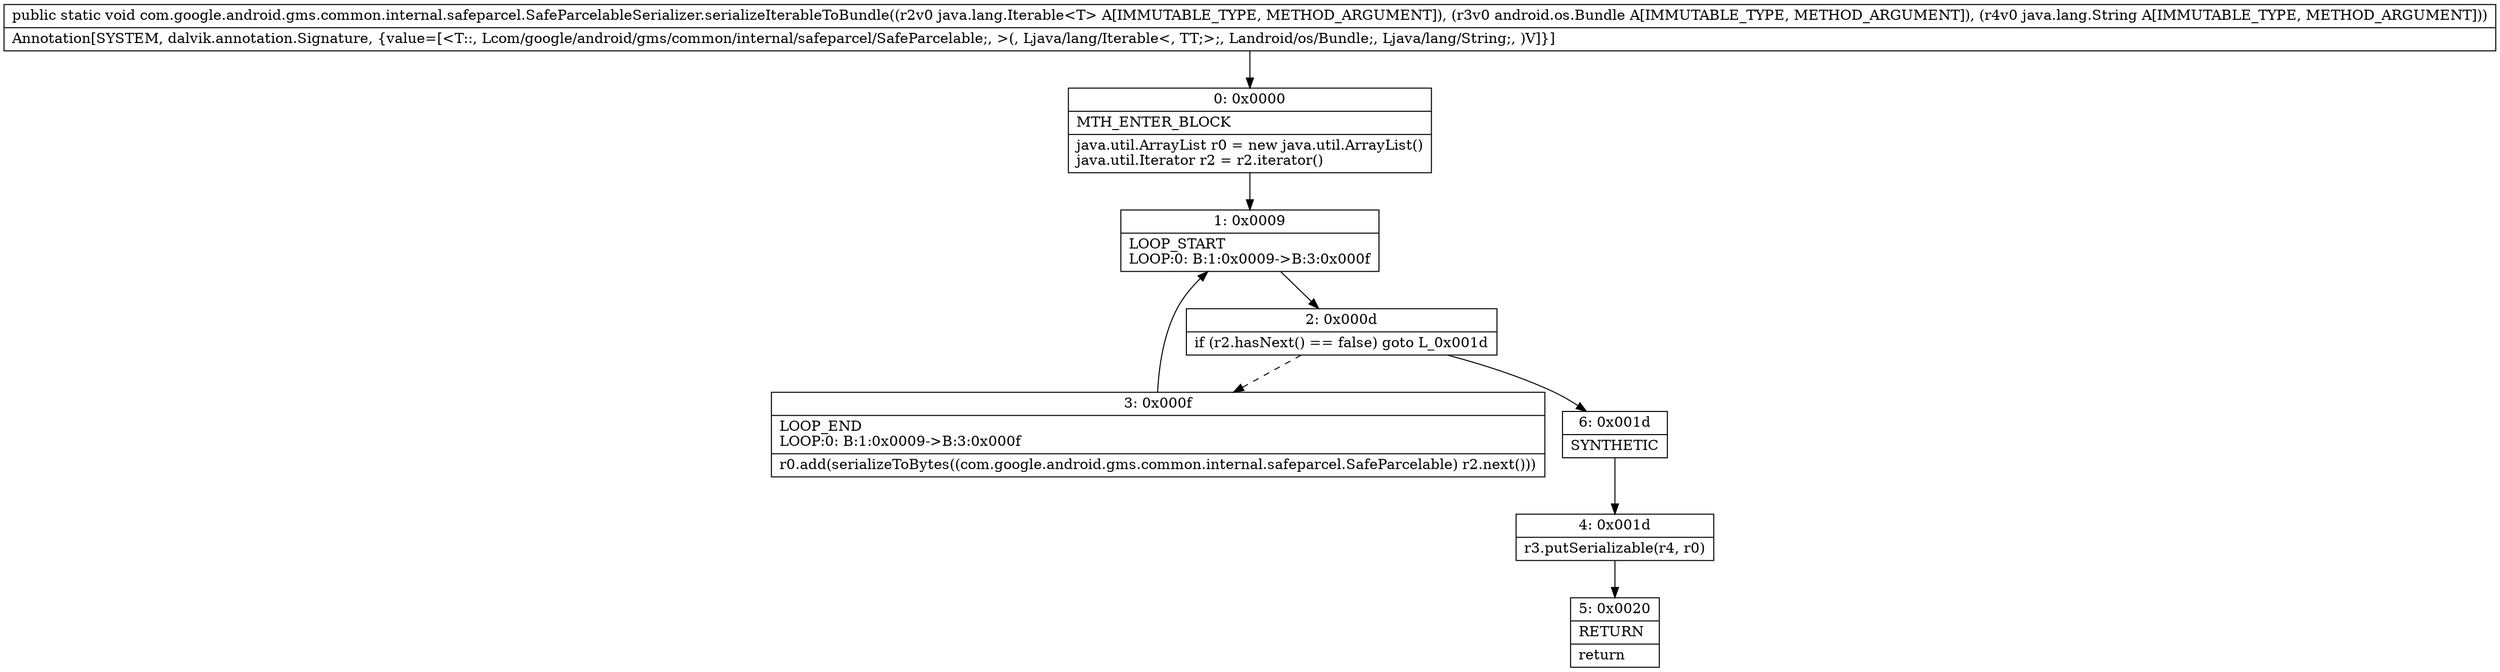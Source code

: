 digraph "CFG forcom.google.android.gms.common.internal.safeparcel.SafeParcelableSerializer.serializeIterableToBundle(Ljava\/lang\/Iterable;Landroid\/os\/Bundle;Ljava\/lang\/String;)V" {
Node_0 [shape=record,label="{0\:\ 0x0000|MTH_ENTER_BLOCK\l|java.util.ArrayList r0 = new java.util.ArrayList()\ljava.util.Iterator r2 = r2.iterator()\l}"];
Node_1 [shape=record,label="{1\:\ 0x0009|LOOP_START\lLOOP:0: B:1:0x0009\-\>B:3:0x000f\l}"];
Node_2 [shape=record,label="{2\:\ 0x000d|if (r2.hasNext() == false) goto L_0x001d\l}"];
Node_3 [shape=record,label="{3\:\ 0x000f|LOOP_END\lLOOP:0: B:1:0x0009\-\>B:3:0x000f\l|r0.add(serializeToBytes((com.google.android.gms.common.internal.safeparcel.SafeParcelable) r2.next()))\l}"];
Node_4 [shape=record,label="{4\:\ 0x001d|r3.putSerializable(r4, r0)\l}"];
Node_5 [shape=record,label="{5\:\ 0x0020|RETURN\l|return\l}"];
Node_6 [shape=record,label="{6\:\ 0x001d|SYNTHETIC\l}"];
MethodNode[shape=record,label="{public static void com.google.android.gms.common.internal.safeparcel.SafeParcelableSerializer.serializeIterableToBundle((r2v0 java.lang.Iterable\<T\> A[IMMUTABLE_TYPE, METHOD_ARGUMENT]), (r3v0 android.os.Bundle A[IMMUTABLE_TYPE, METHOD_ARGUMENT]), (r4v0 java.lang.String A[IMMUTABLE_TYPE, METHOD_ARGUMENT]))  | Annotation[SYSTEM, dalvik.annotation.Signature, \{value=[\<T::, Lcom\/google\/android\/gms\/common\/internal\/safeparcel\/SafeParcelable;, \>(, Ljava\/lang\/Iterable\<, TT;\>;, Landroid\/os\/Bundle;, Ljava\/lang\/String;, )V]\}]\l}"];
MethodNode -> Node_0;
Node_0 -> Node_1;
Node_1 -> Node_2;
Node_2 -> Node_3[style=dashed];
Node_2 -> Node_6;
Node_3 -> Node_1;
Node_4 -> Node_5;
Node_6 -> Node_4;
}

